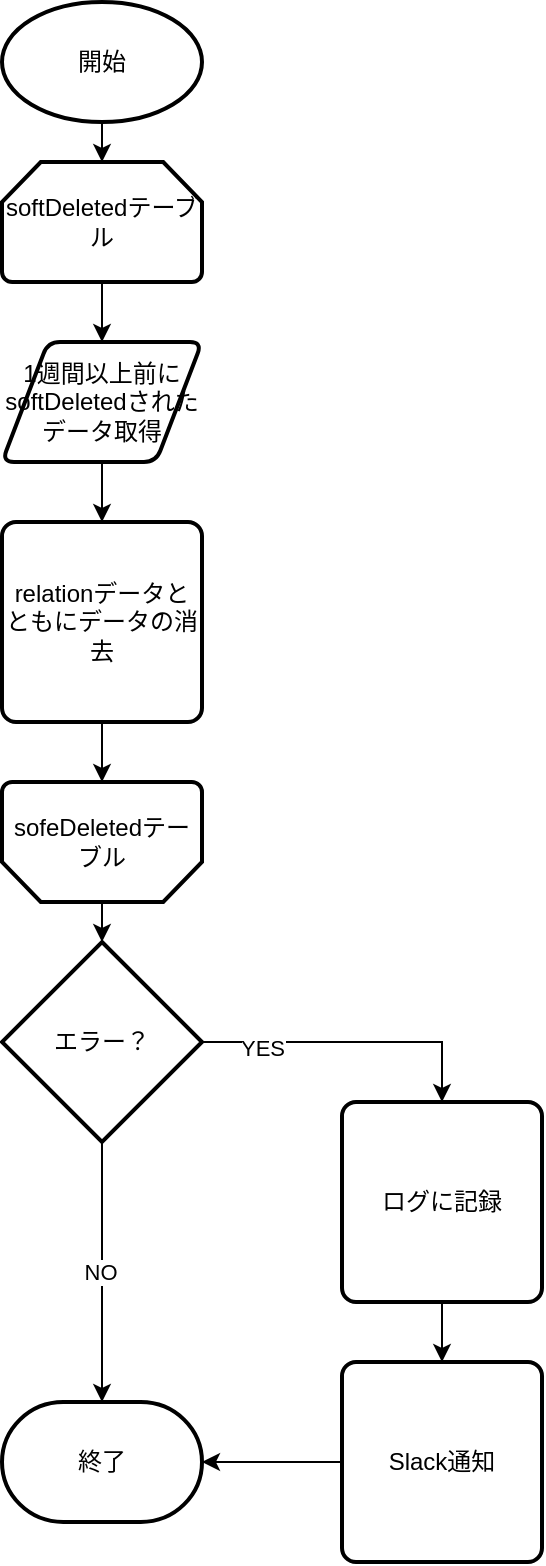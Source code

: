 <mxfile version="24.4.13" type="device">
  <diagram name="Page-1" id="qpyZNt6tmqi5zsSmggbQ">
    <mxGraphModel dx="1193" dy="909" grid="1" gridSize="10" guides="1" tooltips="1" connect="1" arrows="1" fold="1" page="1" pageScale="1" pageWidth="850" pageHeight="1100" math="0" shadow="0">
      <root>
        <mxCell id="0" />
        <mxCell id="1" parent="0" />
        <mxCell id="kUFAmn0Hv5uW0ZGURFHb-23" style="edgeStyle=orthogonalEdgeStyle;rounded=0;orthogonalLoop=1;jettySize=auto;html=1;exitX=0.5;exitY=1;exitDx=0;exitDy=0;exitPerimeter=0;entryX=0.5;entryY=0;entryDx=0;entryDy=0;" edge="1" parent="1" source="kUFAmn0Hv5uW0ZGURFHb-2">
          <mxGeometry relative="1" as="geometry">
            <mxPoint x="200" y="90" as="targetPoint" />
          </mxGeometry>
        </mxCell>
        <mxCell id="kUFAmn0Hv5uW0ZGURFHb-2" value="開始" style="strokeWidth=2;html=1;shape=mxgraph.flowchart.start_1;whiteSpace=wrap;" vertex="1" parent="1">
          <mxGeometry x="150" y="10" width="100" height="60" as="geometry" />
        </mxCell>
        <mxCell id="kUFAmn0Hv5uW0ZGURFHb-3" value="終了" style="strokeWidth=2;html=1;shape=mxgraph.flowchart.terminator;whiteSpace=wrap;" vertex="1" parent="1">
          <mxGeometry x="150" y="710" width="100" height="60" as="geometry" />
        </mxCell>
        <mxCell id="kUFAmn0Hv5uW0ZGURFHb-29" style="edgeStyle=orthogonalEdgeStyle;rounded=0;orthogonalLoop=1;jettySize=auto;html=1;exitX=1;exitY=0.5;exitDx=0;exitDy=0;exitPerimeter=0;entryX=0.5;entryY=0;entryDx=0;entryDy=0;" edge="1" parent="1" source="kUFAmn0Hv5uW0ZGURFHb-11" target="kUFAmn0Hv5uW0ZGURFHb-12">
          <mxGeometry relative="1" as="geometry" />
        </mxCell>
        <mxCell id="kUFAmn0Hv5uW0ZGURFHb-31" value="YES" style="edgeLabel;html=1;align=center;verticalAlign=middle;resizable=0;points=[];" vertex="1" connectable="0" parent="kUFAmn0Hv5uW0ZGURFHb-29">
          <mxGeometry x="-0.608" y="-3" relative="1" as="geometry">
            <mxPoint as="offset" />
          </mxGeometry>
        </mxCell>
        <mxCell id="kUFAmn0Hv5uW0ZGURFHb-32" style="edgeStyle=orthogonalEdgeStyle;rounded=0;orthogonalLoop=1;jettySize=auto;html=1;exitX=0.5;exitY=1;exitDx=0;exitDy=0;exitPerimeter=0;" edge="1" parent="1" source="kUFAmn0Hv5uW0ZGURFHb-11" target="kUFAmn0Hv5uW0ZGURFHb-3">
          <mxGeometry relative="1" as="geometry" />
        </mxCell>
        <mxCell id="kUFAmn0Hv5uW0ZGURFHb-33" value="NO" style="edgeLabel;html=1;align=center;verticalAlign=middle;resizable=0;points=[];" vertex="1" connectable="0" parent="kUFAmn0Hv5uW0ZGURFHb-32">
          <mxGeometry x="0.003" y="-1" relative="1" as="geometry">
            <mxPoint as="offset" />
          </mxGeometry>
        </mxCell>
        <mxCell id="kUFAmn0Hv5uW0ZGURFHb-11" value="エラー？" style="strokeWidth=2;html=1;shape=mxgraph.flowchart.decision;whiteSpace=wrap;" vertex="1" parent="1">
          <mxGeometry x="150" y="480" width="100" height="100" as="geometry" />
        </mxCell>
        <mxCell id="kUFAmn0Hv5uW0ZGURFHb-34" style="edgeStyle=orthogonalEdgeStyle;rounded=0;orthogonalLoop=1;jettySize=auto;html=1;exitX=0.5;exitY=1;exitDx=0;exitDy=0;entryX=0.5;entryY=0;entryDx=0;entryDy=0;" edge="1" parent="1" source="kUFAmn0Hv5uW0ZGURFHb-12" target="kUFAmn0Hv5uW0ZGURFHb-13">
          <mxGeometry relative="1" as="geometry" />
        </mxCell>
        <mxCell id="kUFAmn0Hv5uW0ZGURFHb-12" value="ログに記録" style="rounded=1;whiteSpace=wrap;html=1;absoluteArcSize=1;arcSize=14;strokeWidth=2;" vertex="1" parent="1">
          <mxGeometry x="320" y="560" width="100" height="100" as="geometry" />
        </mxCell>
        <mxCell id="kUFAmn0Hv5uW0ZGURFHb-13" value="Slack通知" style="rounded=1;whiteSpace=wrap;html=1;absoluteArcSize=1;arcSize=14;strokeWidth=2;" vertex="1" parent="1">
          <mxGeometry x="320" y="690" width="100" height="100" as="geometry" />
        </mxCell>
        <mxCell id="kUFAmn0Hv5uW0ZGURFHb-35" style="edgeStyle=orthogonalEdgeStyle;rounded=0;orthogonalLoop=1;jettySize=auto;html=1;exitX=0;exitY=0.5;exitDx=0;exitDy=0;entryX=1;entryY=0.5;entryDx=0;entryDy=0;entryPerimeter=0;" edge="1" parent="1" source="kUFAmn0Hv5uW0ZGURFHb-13" target="kUFAmn0Hv5uW0ZGURFHb-3">
          <mxGeometry relative="1" as="geometry" />
        </mxCell>
        <mxCell id="kUFAmn0Hv5uW0ZGURFHb-43" style="edgeStyle=orthogonalEdgeStyle;rounded=0;orthogonalLoop=1;jettySize=auto;html=1;exitX=0.5;exitY=1;exitDx=0;exitDy=0;exitPerimeter=0;entryX=0.5;entryY=0;entryDx=0;entryDy=0;" edge="1" parent="1" source="kUFAmn0Hv5uW0ZGURFHb-36" target="kUFAmn0Hv5uW0ZGURFHb-38">
          <mxGeometry relative="1" as="geometry" />
        </mxCell>
        <mxCell id="kUFAmn0Hv5uW0ZGURFHb-36" value="softDeletedテーブル" style="strokeWidth=2;html=1;shape=mxgraph.flowchart.loop_limit;whiteSpace=wrap;" vertex="1" parent="1">
          <mxGeometry x="150" y="90" width="100" height="60" as="geometry" />
        </mxCell>
        <mxCell id="kUFAmn0Hv5uW0ZGURFHb-37" value="sofeDeletedテーブル" style="strokeWidth=2;html=1;shape=mxgraph.flowchart.loop_limit;whiteSpace=wrap;direction=west;" vertex="1" parent="1">
          <mxGeometry x="150" y="400" width="100" height="60" as="geometry" />
        </mxCell>
        <mxCell id="kUFAmn0Hv5uW0ZGURFHb-42" style="edgeStyle=orthogonalEdgeStyle;rounded=0;orthogonalLoop=1;jettySize=auto;html=1;exitX=0.5;exitY=1;exitDx=0;exitDy=0;entryX=0.5;entryY=0;entryDx=0;entryDy=0;" edge="1" parent="1" source="kUFAmn0Hv5uW0ZGURFHb-38" target="kUFAmn0Hv5uW0ZGURFHb-39">
          <mxGeometry relative="1" as="geometry" />
        </mxCell>
        <mxCell id="kUFAmn0Hv5uW0ZGURFHb-38" value="1週間以上前にsoftDeletedされたデータ取得" style="shape=parallelogram;html=1;strokeWidth=2;perimeter=parallelogramPerimeter;whiteSpace=wrap;rounded=1;arcSize=12;size=0.23;" vertex="1" parent="1">
          <mxGeometry x="150" y="180" width="100" height="60" as="geometry" />
        </mxCell>
        <mxCell id="kUFAmn0Hv5uW0ZGURFHb-39" value="relationデータとともにデータの消去" style="rounded=1;whiteSpace=wrap;html=1;absoluteArcSize=1;arcSize=14;strokeWidth=2;" vertex="1" parent="1">
          <mxGeometry x="150" y="270" width="100" height="100" as="geometry" />
        </mxCell>
        <mxCell id="kUFAmn0Hv5uW0ZGURFHb-40" style="edgeStyle=orthogonalEdgeStyle;rounded=0;orthogonalLoop=1;jettySize=auto;html=1;exitX=0.5;exitY=0;exitDx=0;exitDy=0;exitPerimeter=0;entryX=0.5;entryY=0;entryDx=0;entryDy=0;entryPerimeter=0;" edge="1" parent="1" source="kUFAmn0Hv5uW0ZGURFHb-37" target="kUFAmn0Hv5uW0ZGURFHb-11">
          <mxGeometry relative="1" as="geometry" />
        </mxCell>
        <mxCell id="kUFAmn0Hv5uW0ZGURFHb-41" style="edgeStyle=orthogonalEdgeStyle;rounded=0;orthogonalLoop=1;jettySize=auto;html=1;exitX=0.5;exitY=1;exitDx=0;exitDy=0;entryX=0.5;entryY=1;entryDx=0;entryDy=0;entryPerimeter=0;" edge="1" parent="1" source="kUFAmn0Hv5uW0ZGURFHb-39" target="kUFAmn0Hv5uW0ZGURFHb-37">
          <mxGeometry relative="1" as="geometry" />
        </mxCell>
      </root>
    </mxGraphModel>
  </diagram>
</mxfile>
